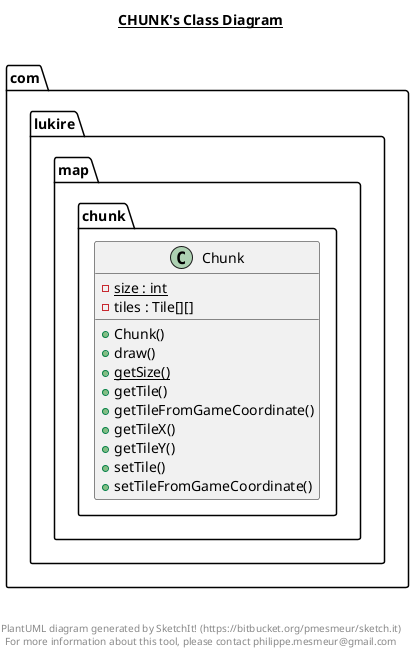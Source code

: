 @startuml

title __CHUNK's Class Diagram__\n

  namespace com.lukire.map {
    namespace chunk {
      class com.lukire.map.chunk.Chunk {
          {static} - size : int
          - tiles : Tile[][]
          + Chunk()
          + draw()
          {static} + getSize()
          + getTile()
          + getTileFromGameCoordinate()
          + getTileX()
          + getTileY()
          + setTile()
          + setTileFromGameCoordinate()
      }
    }
  }
  



right footer


PlantUML diagram generated by SketchIt! (https://bitbucket.org/pmesmeur/sketch.it)
For more information about this tool, please contact philippe.mesmeur@gmail.com
endfooter

@enduml
